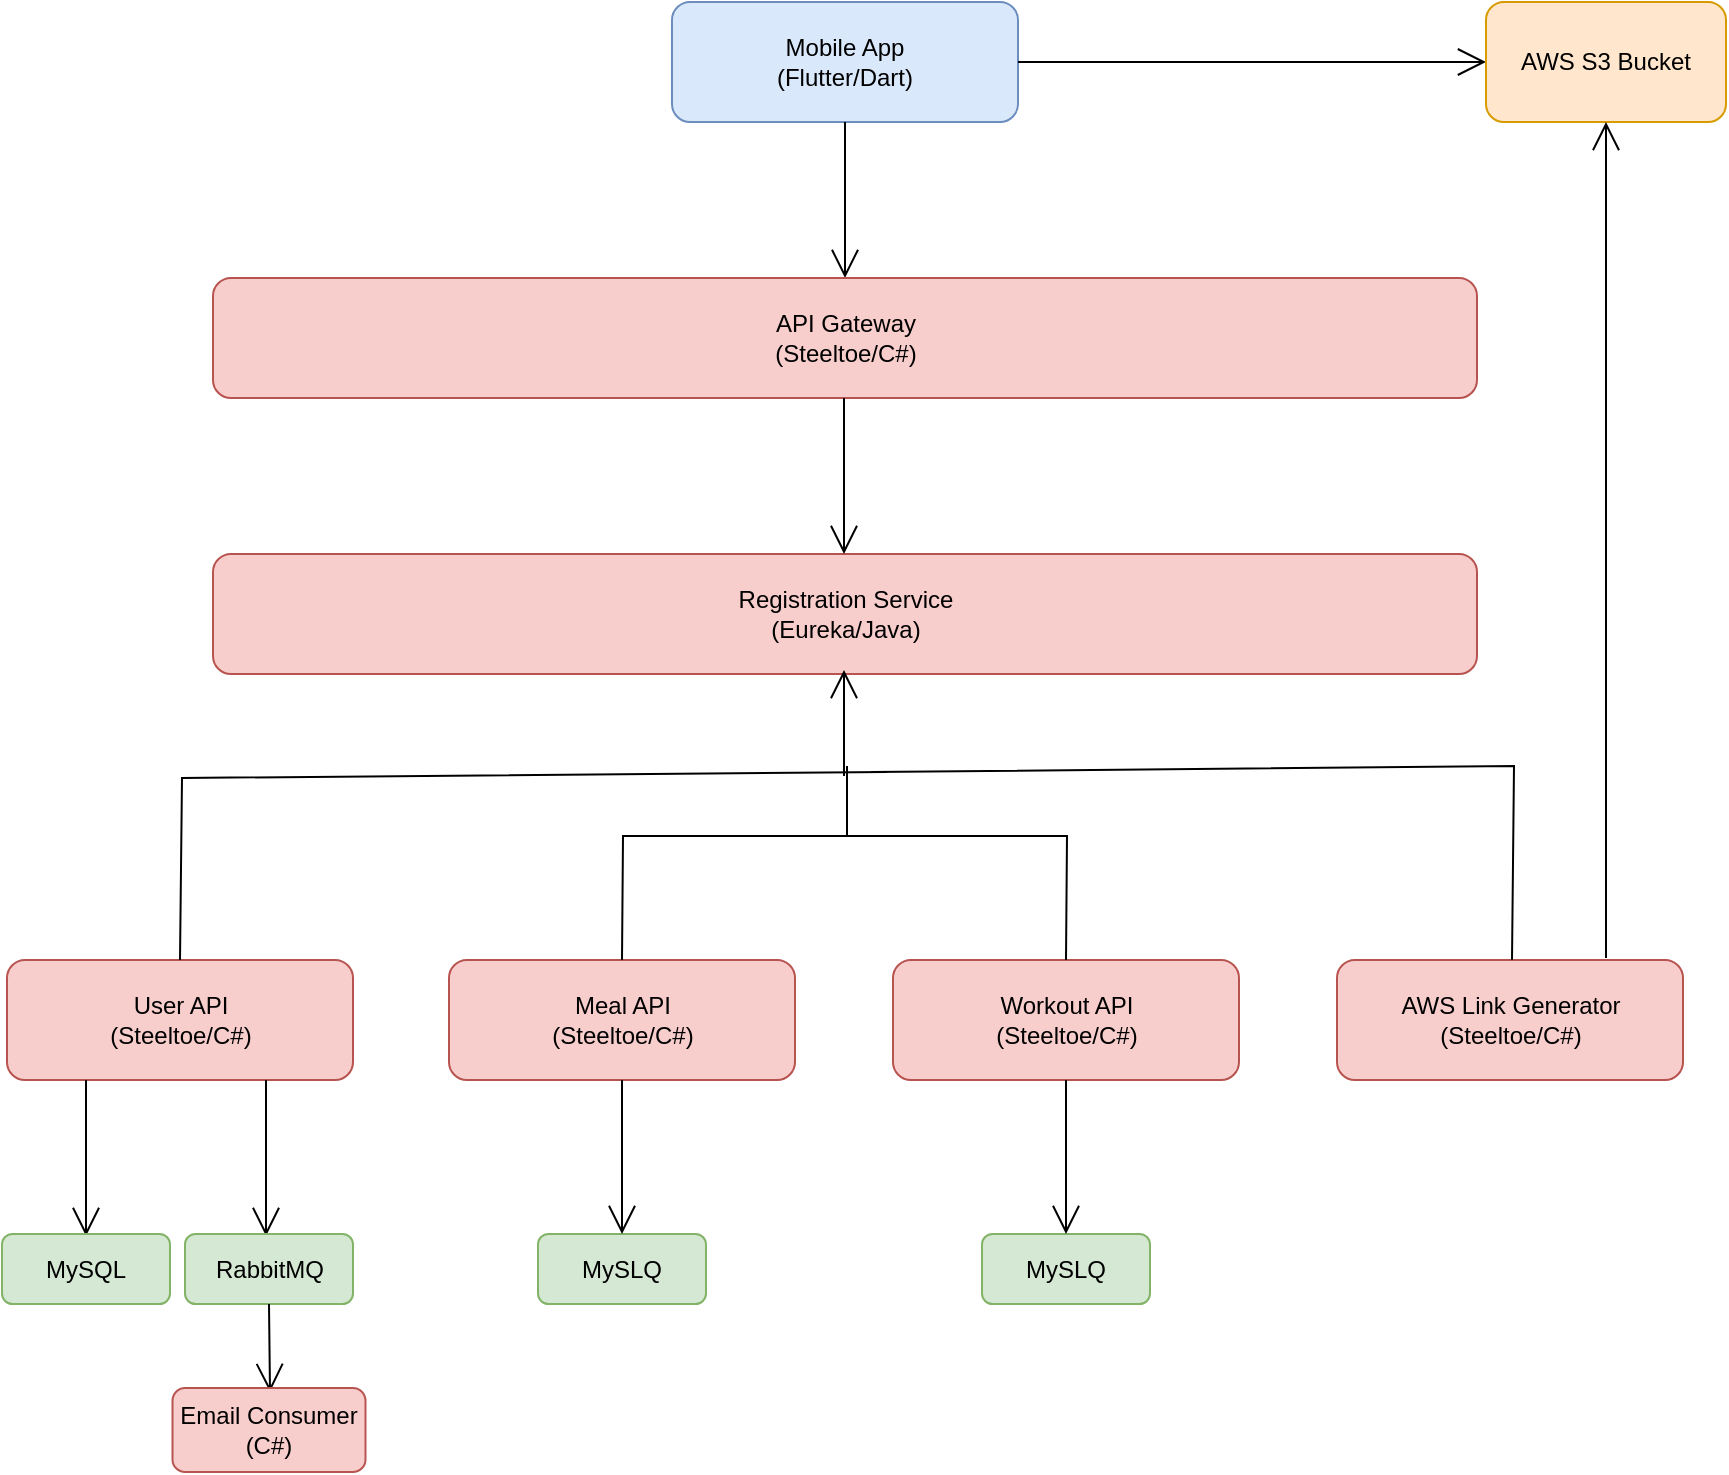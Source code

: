 <mxfile version="20.3.7" type="github">
  <diagram id="itde9mKKq3zuc1h9epeA" name="Página-1">
    <mxGraphModel dx="1422" dy="786" grid="0" gridSize="10" guides="1" tooltips="1" connect="1" arrows="1" fold="1" page="0" pageScale="1" pageWidth="827" pageHeight="1169" math="0" shadow="0">
      <root>
        <mxCell id="0" />
        <mxCell id="1" parent="0" />
        <mxCell id="PfeCa-bYciihab1kVFWK-1" value="Mobile App&lt;br&gt;(Flutter/Dart)" style="rounded=1;whiteSpace=wrap;html=1;fillColor=#dae8fc;strokeColor=#6c8ebf;" parent="1" vertex="1">
          <mxGeometry x="350" y="102" width="173" height="60" as="geometry" />
        </mxCell>
        <mxCell id="PfeCa-bYciihab1kVFWK-2" value="" style="endArrow=open;endFill=1;endSize=12;html=1;rounded=0;exitX=0.5;exitY=1;exitDx=0;exitDy=0;entryX=0.5;entryY=0;entryDx=0;entryDy=0;" parent="1" source="PfeCa-bYciihab1kVFWK-1" target="PfeCa-bYciihab1kVFWK-3" edge="1">
          <mxGeometry width="160" relative="1" as="geometry">
            <mxPoint x="332" y="388" as="sourcePoint" />
            <mxPoint x="437" y="242" as="targetPoint" />
          </mxGeometry>
        </mxCell>
        <mxCell id="PfeCa-bYciihab1kVFWK-3" value="API Gateway&lt;br&gt;(Steeltoe/C#)" style="rounded=1;whiteSpace=wrap;html=1;fillColor=#f8cecc;strokeColor=#b85450;" parent="1" vertex="1">
          <mxGeometry x="120.5" y="240" width="632" height="60" as="geometry" />
        </mxCell>
        <mxCell id="PfeCa-bYciihab1kVFWK-5" value="Registration Service&lt;br&gt;(Eureka/Java)" style="rounded=1;whiteSpace=wrap;html=1;fillColor=#f8cecc;strokeColor=#b85450;" parent="1" vertex="1">
          <mxGeometry x="120.5" y="378" width="632" height="60" as="geometry" />
        </mxCell>
        <mxCell id="PfeCa-bYciihab1kVFWK-7" value="" style="endArrow=open;endFill=1;endSize=12;html=1;rounded=0;exitX=0.5;exitY=1;exitDx=0;exitDy=0;entryX=0.5;entryY=0;entryDx=0;entryDy=0;" parent="1" edge="1">
          <mxGeometry width="160" relative="1" as="geometry">
            <mxPoint x="436" y="300" as="sourcePoint" />
            <mxPoint x="436" y="378" as="targetPoint" />
          </mxGeometry>
        </mxCell>
        <mxCell id="PfeCa-bYciihab1kVFWK-8" value="User API&lt;br&gt;(Steeltoe/C#)" style="rounded=1;whiteSpace=wrap;html=1;fillColor=#f8cecc;strokeColor=#b85450;" parent="1" vertex="1">
          <mxGeometry x="17.5" y="581" width="173" height="60" as="geometry" />
        </mxCell>
        <mxCell id="PfeCa-bYciihab1kVFWK-9" value="Meal API&lt;br&gt;(Steeltoe/C#)" style="rounded=1;whiteSpace=wrap;html=1;fillColor=#f8cecc;strokeColor=#b85450;" parent="1" vertex="1">
          <mxGeometry x="238.5" y="581" width="173" height="60" as="geometry" />
        </mxCell>
        <mxCell id="PfeCa-bYciihab1kVFWK-10" value="AWS Link Generator&lt;br&gt;(Steeltoe/C#)" style="rounded=1;whiteSpace=wrap;html=1;fillColor=#f8cecc;strokeColor=#b85450;" parent="1" vertex="1">
          <mxGeometry x="682.5" y="581" width="173" height="60" as="geometry" />
        </mxCell>
        <mxCell id="PfeCa-bYciihab1kVFWK-11" value="Workout API&lt;br&gt;(Steeltoe/C#)" style="rounded=1;whiteSpace=wrap;html=1;fillColor=#f8cecc;strokeColor=#b85450;" parent="1" vertex="1">
          <mxGeometry x="460.5" y="581" width="173" height="60" as="geometry" />
        </mxCell>
        <mxCell id="PfeCa-bYciihab1kVFWK-12" value="" style="endArrow=open;endFill=1;endSize=12;html=1;rounded=0;" parent="1" edge="1">
          <mxGeometry width="160" relative="1" as="geometry">
            <mxPoint x="436" y="489" as="sourcePoint" />
            <mxPoint x="436" y="436" as="targetPoint" />
          </mxGeometry>
        </mxCell>
        <mxCell id="PfeCa-bYciihab1kVFWK-14" value="" style="endArrow=none;html=1;rounded=0;sketch=0;strokeColor=default;exitX=0.5;exitY=0;exitDx=0;exitDy=0;" parent="1" source="PfeCa-bYciihab1kVFWK-8" edge="1">
          <mxGeometry width="50" height="50" relative="1" as="geometry">
            <mxPoint x="365.5" y="522" as="sourcePoint" />
            <mxPoint x="457.5" y="487" as="targetPoint" />
            <Array as="points">
              <mxPoint x="105" y="490" />
            </Array>
          </mxGeometry>
        </mxCell>
        <mxCell id="PfeCa-bYciihab1kVFWK-15" value="" style="endArrow=none;html=1;rounded=0;sketch=0;strokeColor=default;exitX=0.5;exitY=0;exitDx=0;exitDy=0;" parent="1" edge="1">
          <mxGeometry width="50" height="50" relative="1" as="geometry">
            <mxPoint x="770" y="581" as="sourcePoint" />
            <mxPoint x="449.5" y="487" as="targetPoint" />
            <Array as="points">
              <mxPoint x="771" y="484" />
            </Array>
          </mxGeometry>
        </mxCell>
        <mxCell id="PfeCa-bYciihab1kVFWK-16" value="" style="endArrow=none;html=1;rounded=0;sketch=0;strokeColor=default;exitX=0.5;exitY=0;exitDx=0;exitDy=0;" parent="1" source="PfeCa-bYciihab1kVFWK-9" edge="1">
          <mxGeometry width="50" height="50" relative="1" as="geometry">
            <mxPoint x="325.5" y="581" as="sourcePoint" />
            <mxPoint x="452.5" y="519" as="targetPoint" />
            <Array as="points">
              <mxPoint x="325.5" y="519" />
            </Array>
          </mxGeometry>
        </mxCell>
        <mxCell id="PfeCa-bYciihab1kVFWK-17" value="" style="endArrow=none;html=1;rounded=0;sketch=0;strokeColor=default;exitX=0.5;exitY=0;exitDx=0;exitDy=0;" parent="1" source="PfeCa-bYciihab1kVFWK-11" edge="1">
          <mxGeometry width="50" height="50" relative="1" as="geometry">
            <mxPoint x="540.5" y="581" as="sourcePoint" />
            <mxPoint x="451.5" y="519" as="targetPoint" />
            <Array as="points">
              <mxPoint x="547.5" y="519" />
            </Array>
          </mxGeometry>
        </mxCell>
        <mxCell id="PfeCa-bYciihab1kVFWK-19" value="" style="endArrow=none;html=1;rounded=0;sketch=0;strokeColor=default;" parent="1" edge="1">
          <mxGeometry width="50" height="50" relative="1" as="geometry">
            <mxPoint x="437.5" y="519" as="sourcePoint" />
            <mxPoint x="437.5" y="484" as="targetPoint" />
          </mxGeometry>
        </mxCell>
        <mxCell id="PDHfmaTwPARAGlIh3toV-1" value="" style="endArrow=open;endFill=1;endSize=12;html=1;rounded=0;exitX=0.5;exitY=1;exitDx=0;exitDy=0;entryX=0.5;entryY=0;entryDx=0;entryDy=0;" parent="1" edge="1">
          <mxGeometry width="160" relative="1" as="geometry">
            <mxPoint x="147" y="641" as="sourcePoint" />
            <mxPoint x="147" y="719" as="targetPoint" />
          </mxGeometry>
        </mxCell>
        <mxCell id="PDHfmaTwPARAGlIh3toV-2" value="" style="endArrow=open;endFill=1;endSize=12;html=1;rounded=0;exitX=0.5;exitY=1;exitDx=0;exitDy=0;entryX=0.5;entryY=0;entryDx=0;entryDy=0;" parent="1" edge="1">
          <mxGeometry width="160" relative="1" as="geometry">
            <mxPoint x="57" y="641" as="sourcePoint" />
            <mxPoint x="57" y="719" as="targetPoint" />
          </mxGeometry>
        </mxCell>
        <mxCell id="PDHfmaTwPARAGlIh3toV-3" value="MySQL" style="rounded=1;whiteSpace=wrap;html=1;fillColor=#d5e8d4;strokeColor=#82b366;" parent="1" vertex="1">
          <mxGeometry x="15" y="718" width="84" height="35" as="geometry" />
        </mxCell>
        <mxCell id="PDHfmaTwPARAGlIh3toV-4" value="RabbitMQ" style="rounded=1;whiteSpace=wrap;html=1;fillColor=#d5e8d4;strokeColor=#82b366;" parent="1" vertex="1">
          <mxGeometry x="106.5" y="718" width="84" height="35" as="geometry" />
        </mxCell>
        <mxCell id="PDHfmaTwPARAGlIh3toV-5" value="" style="endArrow=open;endFill=1;endSize=12;html=1;rounded=0;exitX=0.5;exitY=1;exitDx=0;exitDy=0;" parent="1" source="PDHfmaTwPARAGlIh3toV-4" edge="1">
          <mxGeometry width="160" relative="1" as="geometry">
            <mxPoint x="148" y="806" as="sourcePoint" />
            <mxPoint x="149" y="797" as="targetPoint" />
          </mxGeometry>
        </mxCell>
        <mxCell id="PDHfmaTwPARAGlIh3toV-6" value="Email Consumer&lt;br&gt;(C#)" style="rounded=1;whiteSpace=wrap;html=1;fillColor=#f8cecc;strokeColor=#b85450;" parent="1" vertex="1">
          <mxGeometry x="100.25" y="795" width="96.5" height="42" as="geometry" />
        </mxCell>
        <mxCell id="PDHfmaTwPARAGlIh3toV-8" value="" style="endArrow=open;endFill=1;endSize=12;html=1;rounded=0;exitX=1;exitY=0.5;exitDx=0;exitDy=0;entryX=0;entryY=0.5;entryDx=0;entryDy=0;" parent="1" source="PfeCa-bYciihab1kVFWK-1" target="PDHfmaTwPARAGlIh3toV-9" edge="1">
          <mxGeometry width="160" relative="1" as="geometry">
            <mxPoint x="523" y="126" as="sourcePoint" />
            <mxPoint x="758" y="126" as="targetPoint" />
          </mxGeometry>
        </mxCell>
        <mxCell id="PDHfmaTwPARAGlIh3toV-9" value="AWS S3 Bucket" style="rounded=1;whiteSpace=wrap;html=1;arcSize=15;fillColor=#ffe6cc;strokeColor=#d79b00;" parent="1" vertex="1">
          <mxGeometry x="757" y="102" width="120" height="60" as="geometry" />
        </mxCell>
        <mxCell id="PDHfmaTwPARAGlIh3toV-10" value="" style="endArrow=open;endFill=1;endSize=12;html=1;rounded=0;entryX=0.5;entryY=1;entryDx=0;entryDy=0;" parent="1" target="PDHfmaTwPARAGlIh3toV-9" edge="1">
          <mxGeometry width="160" relative="1" as="geometry">
            <mxPoint x="817" y="580" as="sourcePoint" />
            <mxPoint x="767" y="142" as="targetPoint" />
          </mxGeometry>
        </mxCell>
        <mxCell id="PDHfmaTwPARAGlIh3toV-12" value="MySLQ" style="rounded=1;whiteSpace=wrap;html=1;fillColor=#d5e8d4;strokeColor=#82b366;" parent="1" vertex="1">
          <mxGeometry x="283" y="718" width="84" height="35" as="geometry" />
        </mxCell>
        <mxCell id="PDHfmaTwPARAGlIh3toV-13" value="" style="endArrow=open;endFill=1;endSize=12;html=1;rounded=0;exitX=0.5;exitY=1;exitDx=0;exitDy=0;entryX=0.5;entryY=0;entryDx=0;entryDy=0;" parent="1" source="PfeCa-bYciihab1kVFWK-9" target="PDHfmaTwPARAGlIh3toV-12" edge="1">
          <mxGeometry width="160" relative="1" as="geometry">
            <mxPoint x="67" y="651" as="sourcePoint" />
            <mxPoint x="67" y="729" as="targetPoint" />
          </mxGeometry>
        </mxCell>
        <mxCell id="PDHfmaTwPARAGlIh3toV-16" value="MySLQ" style="rounded=1;whiteSpace=wrap;html=1;fillColor=#d5e8d4;strokeColor=#82b366;" parent="1" vertex="1">
          <mxGeometry x="505" y="718" width="84" height="35" as="geometry" />
        </mxCell>
        <mxCell id="PDHfmaTwPARAGlIh3toV-17" value="" style="endArrow=open;endFill=1;endSize=12;html=1;rounded=0;exitX=0.5;exitY=1;exitDx=0;exitDy=0;entryX=0.5;entryY=0;entryDx=0;entryDy=0;" parent="1" target="PDHfmaTwPARAGlIh3toV-16" edge="1">
          <mxGeometry width="160" relative="1" as="geometry">
            <mxPoint x="547" y="641" as="sourcePoint" />
            <mxPoint x="289" y="729" as="targetPoint" />
          </mxGeometry>
        </mxCell>
      </root>
    </mxGraphModel>
  </diagram>
</mxfile>

